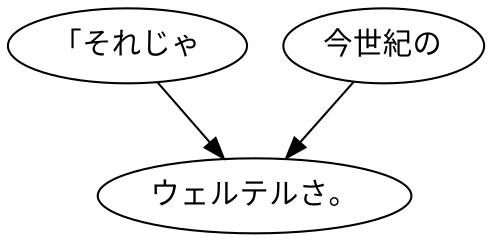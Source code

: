 digraph graph7828 {
	node0 [label="「それじゃ"];
	node1 [label="今世紀の"];
	node2 [label="ウェルテルさ。"];
	node0 -> node2;
	node1 -> node2;
}
